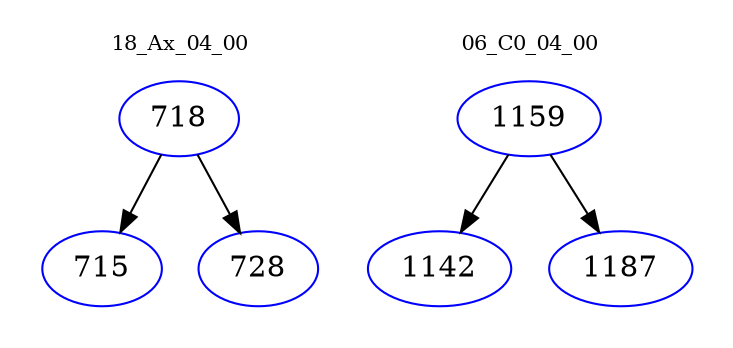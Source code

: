 digraph{
subgraph cluster_0 {
color = white
label = "18_Ax_04_00";
fontsize=10;
T0_718 [label="718", color="blue"]
T0_718 -> T0_715 [color="black"]
T0_715 [label="715", color="blue"]
T0_718 -> T0_728 [color="black"]
T0_728 [label="728", color="blue"]
}
subgraph cluster_1 {
color = white
label = "06_C0_04_00";
fontsize=10;
T1_1159 [label="1159", color="blue"]
T1_1159 -> T1_1142 [color="black"]
T1_1142 [label="1142", color="blue"]
T1_1159 -> T1_1187 [color="black"]
T1_1187 [label="1187", color="blue"]
}
}
